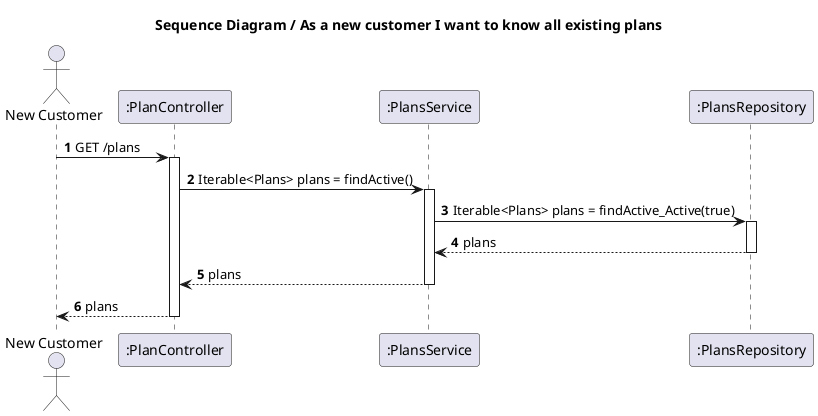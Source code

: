 @startuml
'https://plantuml.com/sequence-diagram
autoactivate on
autonumber
title  Sequence Diagram / As a new customer I want to know all existing plans

autonumber

actor "New Customer" as Ac
participant ":PlanController" as Ctrl
participant ":PlansService" as Serv
participant ":PlansRepository" as Repo

Ac -> Ctrl : GET /plans
Ctrl -> Serv :Iterable<Plans> plans = findActive()

Serv -> Repo :Iterable<Plans> plans = findActive_Active(true)
Repo --> Serv: plans
Serv -->Ctrl: plans
Ac <-- Ctrl : plans

@enduml
